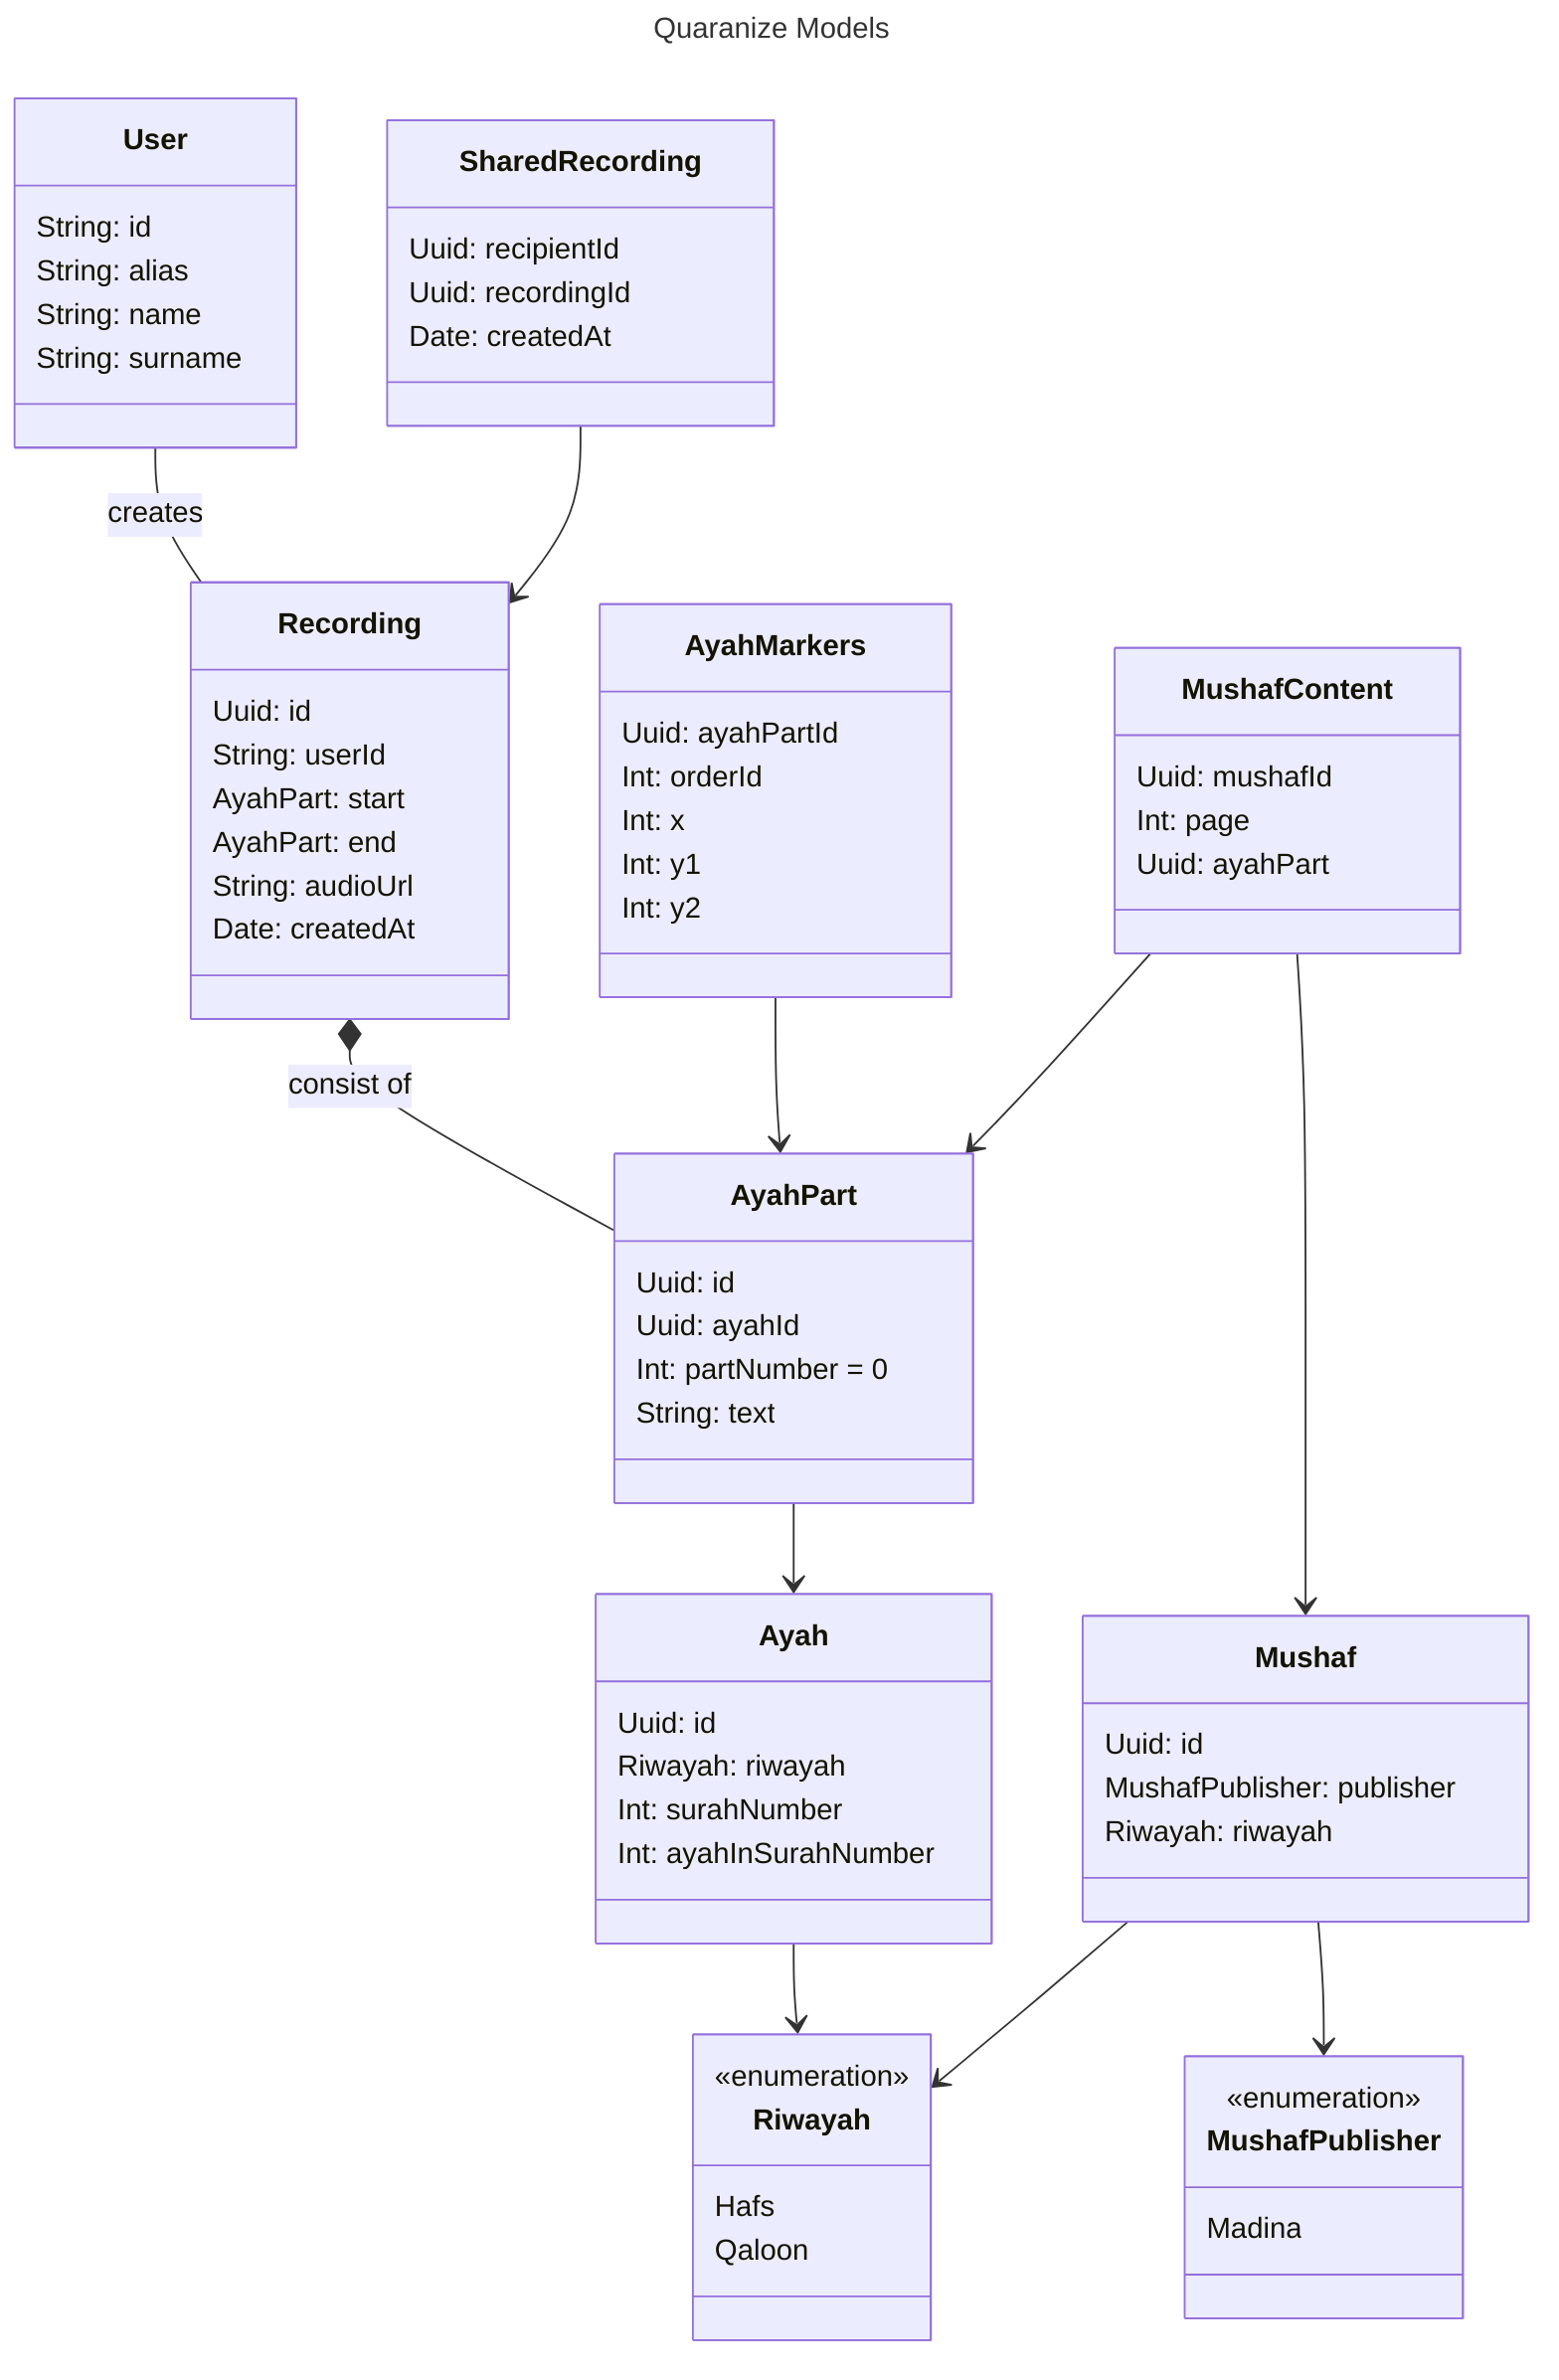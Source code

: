 ---
title: Quaranize Models
---
classDiagram
class Riwayah {
    <<enumeration>>
    Hafs
    Qaloon
}
class MushafPublisher {
    <<enumeration>>
    Madina
}
class AyahPart {
    Uuid: id
    Uuid: ayahId
    Int: partNumber = 0
    String: text
}
class Ayah {
    Uuid: id
    Riwayah: riwayah
    Int: surahNumber
    Int: ayahInSurahNumber
}
class Mushaf {
    Uuid: id
    MushafPublisher: publisher
    Riwayah: riwayah
}
class MushafContent {
    Uuid: mushafId
    Int: page
    Uuid: ayahPart
}
class User {
    String: id
    String: alias
    String: name
    String: surname
}
class Recording {
    Uuid: id
    String: userId
    AyahPart: start
    AyahPart: end 
    String: audioUrl
    Date: createdAt
}
class SharedRecording {
    Uuid: recipientId
    Uuid: recordingId
    Date: createdAt
}
class AyahMarkers {
    Uuid: ayahPartId
    Int: orderId
    Int: x
    Int: y1
    Int: y2
}
Recording *-- AyahPart: consist of
User -- Recording: creates
AyahPart --> Ayah
Ayah --> Riwayah
Mushaf --> Riwayah
Mushaf --> MushafPublisher
SharedRecording --> Recording
AyahMarkers --> AyahPart
MushafContent --> Mushaf
MushafContent --> AyahPart